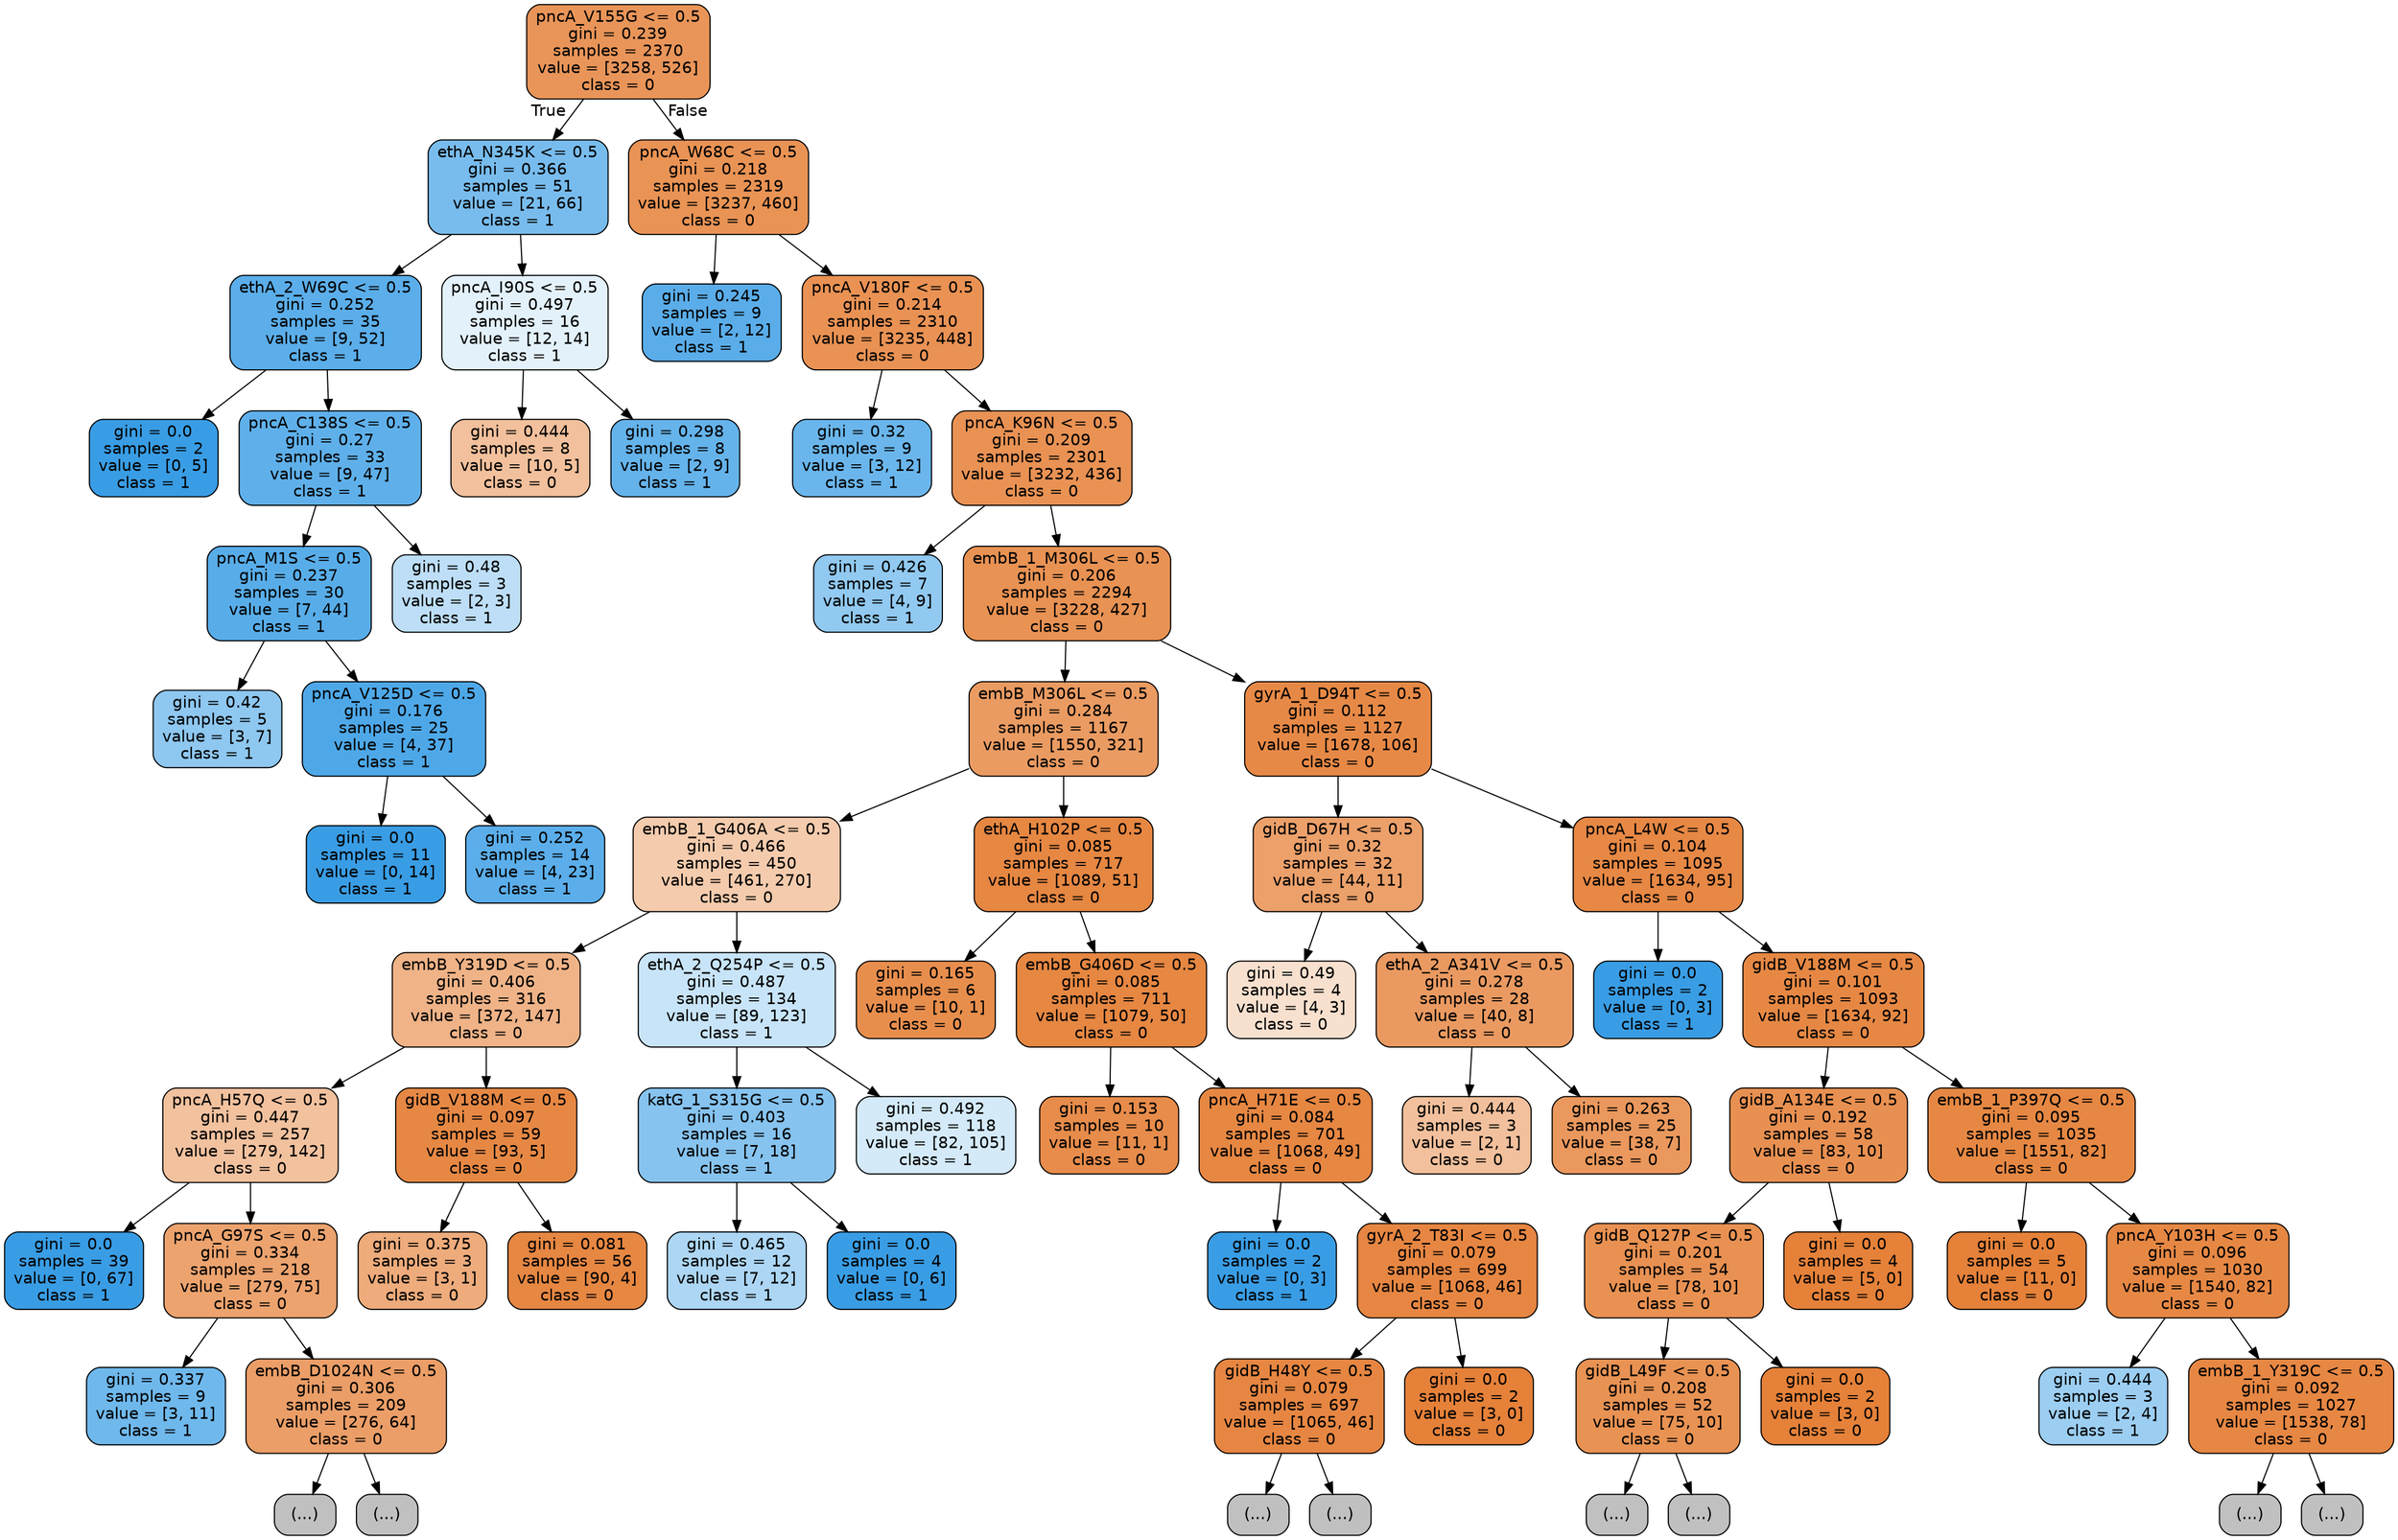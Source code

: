 digraph Tree {
node [shape=box, style="filled, rounded", color="black", fontname="helvetica"] ;
edge [fontname="helvetica"] ;
0 [label="pncA_V155G <= 0.5\ngini = 0.239\nsamples = 2370\nvalue = [3258, 526]\nclass = 0", fillcolor="#e99559"] ;
1 [label="ethA_N345K <= 0.5\ngini = 0.366\nsamples = 51\nvalue = [21, 66]\nclass = 1", fillcolor="#78bced"] ;
0 -> 1 [labeldistance=2.5, labelangle=45, headlabel="True"] ;
2 [label="ethA_2_W69C <= 0.5\ngini = 0.252\nsamples = 35\nvalue = [9, 52]\nclass = 1", fillcolor="#5baeea"] ;
1 -> 2 ;
3 [label="gini = 0.0\nsamples = 2\nvalue = [0, 5]\nclass = 1", fillcolor="#399de5"] ;
2 -> 3 ;
4 [label="pncA_C138S <= 0.5\ngini = 0.27\nsamples = 33\nvalue = [9, 47]\nclass = 1", fillcolor="#5fb0ea"] ;
2 -> 4 ;
5 [label="pncA_M1S <= 0.5\ngini = 0.237\nsamples = 30\nvalue = [7, 44]\nclass = 1", fillcolor="#58ade9"] ;
4 -> 5 ;
6 [label="gini = 0.42\nsamples = 5\nvalue = [3, 7]\nclass = 1", fillcolor="#8ec7f0"] ;
5 -> 6 ;
7 [label="pncA_V125D <= 0.5\ngini = 0.176\nsamples = 25\nvalue = [4, 37]\nclass = 1", fillcolor="#4ea8e8"] ;
5 -> 7 ;
8 [label="gini = 0.0\nsamples = 11\nvalue = [0, 14]\nclass = 1", fillcolor="#399de5"] ;
7 -> 8 ;
9 [label="gini = 0.252\nsamples = 14\nvalue = [4, 23]\nclass = 1", fillcolor="#5baeea"] ;
7 -> 9 ;
10 [label="gini = 0.48\nsamples = 3\nvalue = [2, 3]\nclass = 1", fillcolor="#bddef6"] ;
4 -> 10 ;
11 [label="pncA_I90S <= 0.5\ngini = 0.497\nsamples = 16\nvalue = [12, 14]\nclass = 1", fillcolor="#e3f1fb"] ;
1 -> 11 ;
12 [label="gini = 0.444\nsamples = 8\nvalue = [10, 5]\nclass = 0", fillcolor="#f2c09c"] ;
11 -> 12 ;
13 [label="gini = 0.298\nsamples = 8\nvalue = [2, 9]\nclass = 1", fillcolor="#65b3eb"] ;
11 -> 13 ;
14 [label="pncA_W68C <= 0.5\ngini = 0.218\nsamples = 2319\nvalue = [3237, 460]\nclass = 0", fillcolor="#e99355"] ;
0 -> 14 [labeldistance=2.5, labelangle=-45, headlabel="False"] ;
15 [label="gini = 0.245\nsamples = 9\nvalue = [2, 12]\nclass = 1", fillcolor="#5aade9"] ;
14 -> 15 ;
16 [label="pncA_V180F <= 0.5\ngini = 0.214\nsamples = 2310\nvalue = [3235, 448]\nclass = 0", fillcolor="#e99254"] ;
14 -> 16 ;
17 [label="gini = 0.32\nsamples = 9\nvalue = [3, 12]\nclass = 1", fillcolor="#6ab6ec"] ;
16 -> 17 ;
18 [label="pncA_K96N <= 0.5\ngini = 0.209\nsamples = 2301\nvalue = [3232, 436]\nclass = 0", fillcolor="#e99254"] ;
16 -> 18 ;
19 [label="gini = 0.426\nsamples = 7\nvalue = [4, 9]\nclass = 1", fillcolor="#91c9f1"] ;
18 -> 19 ;
20 [label="embB_1_M306L <= 0.5\ngini = 0.206\nsamples = 2294\nvalue = [3228, 427]\nclass = 0", fillcolor="#e89253"] ;
18 -> 20 ;
21 [label="embB_M306L <= 0.5\ngini = 0.284\nsamples = 1167\nvalue = [1550, 321]\nclass = 0", fillcolor="#ea9b62"] ;
20 -> 21 ;
22 [label="embB_1_G406A <= 0.5\ngini = 0.466\nsamples = 450\nvalue = [461, 270]\nclass = 0", fillcolor="#f4cbad"] ;
21 -> 22 ;
23 [label="embB_Y319D <= 0.5\ngini = 0.406\nsamples = 316\nvalue = [372, 147]\nclass = 0", fillcolor="#efb387"] ;
22 -> 23 ;
24 [label="pncA_H57Q <= 0.5\ngini = 0.447\nsamples = 257\nvalue = [279, 142]\nclass = 0", fillcolor="#f2c19e"] ;
23 -> 24 ;
25 [label="gini = 0.0\nsamples = 39\nvalue = [0, 67]\nclass = 1", fillcolor="#399de5"] ;
24 -> 25 ;
26 [label="pncA_G97S <= 0.5\ngini = 0.334\nsamples = 218\nvalue = [279, 75]\nclass = 0", fillcolor="#eca36e"] ;
24 -> 26 ;
27 [label="gini = 0.337\nsamples = 9\nvalue = [3, 11]\nclass = 1", fillcolor="#6fb8ec"] ;
26 -> 27 ;
28 [label="embB_D1024N <= 0.5\ngini = 0.306\nsamples = 209\nvalue = [276, 64]\nclass = 0", fillcolor="#eb9e67"] ;
26 -> 28 ;
29 [label="(...)", fillcolor="#C0C0C0"] ;
28 -> 29 ;
36 [label="(...)", fillcolor="#C0C0C0"] ;
28 -> 36 ;
43 [label="gidB_V188M <= 0.5\ngini = 0.097\nsamples = 59\nvalue = [93, 5]\nclass = 0", fillcolor="#e68844"] ;
23 -> 43 ;
44 [label="gini = 0.375\nsamples = 3\nvalue = [3, 1]\nclass = 0", fillcolor="#eeab7b"] ;
43 -> 44 ;
45 [label="gini = 0.081\nsamples = 56\nvalue = [90, 4]\nclass = 0", fillcolor="#e68742"] ;
43 -> 45 ;
46 [label="ethA_2_Q254P <= 0.5\ngini = 0.487\nsamples = 134\nvalue = [89, 123]\nclass = 1", fillcolor="#c8e4f8"] ;
22 -> 46 ;
47 [label="katG_1_S315G <= 0.5\ngini = 0.403\nsamples = 16\nvalue = [7, 18]\nclass = 1", fillcolor="#86c3ef"] ;
46 -> 47 ;
48 [label="gini = 0.465\nsamples = 12\nvalue = [7, 12]\nclass = 1", fillcolor="#acd6f4"] ;
47 -> 48 ;
49 [label="gini = 0.0\nsamples = 4\nvalue = [0, 6]\nclass = 1", fillcolor="#399de5"] ;
47 -> 49 ;
50 [label="gini = 0.492\nsamples = 118\nvalue = [82, 105]\nclass = 1", fillcolor="#d4eaf9"] ;
46 -> 50 ;
51 [label="ethA_H102P <= 0.5\ngini = 0.085\nsamples = 717\nvalue = [1089, 51]\nclass = 0", fillcolor="#e68742"] ;
21 -> 51 ;
52 [label="gini = 0.165\nsamples = 6\nvalue = [10, 1]\nclass = 0", fillcolor="#e88e4d"] ;
51 -> 52 ;
53 [label="embB_G406D <= 0.5\ngini = 0.085\nsamples = 711\nvalue = [1079, 50]\nclass = 0", fillcolor="#e68742"] ;
51 -> 53 ;
54 [label="gini = 0.153\nsamples = 10\nvalue = [11, 1]\nclass = 0", fillcolor="#e78c4b"] ;
53 -> 54 ;
55 [label="pncA_H71E <= 0.5\ngini = 0.084\nsamples = 701\nvalue = [1068, 49]\nclass = 0", fillcolor="#e68742"] ;
53 -> 55 ;
56 [label="gini = 0.0\nsamples = 2\nvalue = [0, 3]\nclass = 1", fillcolor="#399de5"] ;
55 -> 56 ;
57 [label="gyrA_2_T83I <= 0.5\ngini = 0.079\nsamples = 699\nvalue = [1068, 46]\nclass = 0", fillcolor="#e68642"] ;
55 -> 57 ;
58 [label="gidB_H48Y <= 0.5\ngini = 0.079\nsamples = 697\nvalue = [1065, 46]\nclass = 0", fillcolor="#e68642"] ;
57 -> 58 ;
59 [label="(...)", fillcolor="#C0C0C0"] ;
58 -> 59 ;
60 [label="(...)", fillcolor="#C0C0C0"] ;
58 -> 60 ;
67 [label="gini = 0.0\nsamples = 2\nvalue = [3, 0]\nclass = 0", fillcolor="#e58139"] ;
57 -> 67 ;
68 [label="gyrA_1_D94T <= 0.5\ngini = 0.112\nsamples = 1127\nvalue = [1678, 106]\nclass = 0", fillcolor="#e78946"] ;
20 -> 68 ;
69 [label="gidB_D67H <= 0.5\ngini = 0.32\nsamples = 32\nvalue = [44, 11]\nclass = 0", fillcolor="#eca06a"] ;
68 -> 69 ;
70 [label="gini = 0.49\nsamples = 4\nvalue = [4, 3]\nclass = 0", fillcolor="#f8e0ce"] ;
69 -> 70 ;
71 [label="ethA_2_A341V <= 0.5\ngini = 0.278\nsamples = 28\nvalue = [40, 8]\nclass = 0", fillcolor="#ea9a61"] ;
69 -> 71 ;
72 [label="gini = 0.444\nsamples = 3\nvalue = [2, 1]\nclass = 0", fillcolor="#f2c09c"] ;
71 -> 72 ;
73 [label="gini = 0.263\nsamples = 25\nvalue = [38, 7]\nclass = 0", fillcolor="#ea985d"] ;
71 -> 73 ;
74 [label="pncA_L4W <= 0.5\ngini = 0.104\nsamples = 1095\nvalue = [1634, 95]\nclass = 0", fillcolor="#e78845"] ;
68 -> 74 ;
75 [label="gini = 0.0\nsamples = 2\nvalue = [0, 3]\nclass = 1", fillcolor="#399de5"] ;
74 -> 75 ;
76 [label="gidB_V188M <= 0.5\ngini = 0.101\nsamples = 1093\nvalue = [1634, 92]\nclass = 0", fillcolor="#e68844"] ;
74 -> 76 ;
77 [label="gidB_A134E <= 0.5\ngini = 0.192\nsamples = 58\nvalue = [83, 10]\nclass = 0", fillcolor="#e89051"] ;
76 -> 77 ;
78 [label="gidB_Q127P <= 0.5\ngini = 0.201\nsamples = 54\nvalue = [78, 10]\nclass = 0", fillcolor="#e89152"] ;
77 -> 78 ;
79 [label="gidB_L49F <= 0.5\ngini = 0.208\nsamples = 52\nvalue = [75, 10]\nclass = 0", fillcolor="#e89253"] ;
78 -> 79 ;
80 [label="(...)", fillcolor="#C0C0C0"] ;
79 -> 80 ;
81 [label="(...)", fillcolor="#C0C0C0"] ;
79 -> 81 ;
84 [label="gini = 0.0\nsamples = 2\nvalue = [3, 0]\nclass = 0", fillcolor="#e58139"] ;
78 -> 84 ;
85 [label="gini = 0.0\nsamples = 4\nvalue = [5, 0]\nclass = 0", fillcolor="#e58139"] ;
77 -> 85 ;
86 [label="embB_1_P397Q <= 0.5\ngini = 0.095\nsamples = 1035\nvalue = [1551, 82]\nclass = 0", fillcolor="#e68843"] ;
76 -> 86 ;
87 [label="gini = 0.0\nsamples = 5\nvalue = [11, 0]\nclass = 0", fillcolor="#e58139"] ;
86 -> 87 ;
88 [label="pncA_Y103H <= 0.5\ngini = 0.096\nsamples = 1030\nvalue = [1540, 82]\nclass = 0", fillcolor="#e68844"] ;
86 -> 88 ;
89 [label="gini = 0.444\nsamples = 3\nvalue = [2, 4]\nclass = 1", fillcolor="#9ccef2"] ;
88 -> 89 ;
90 [label="embB_1_Y319C <= 0.5\ngini = 0.092\nsamples = 1027\nvalue = [1538, 78]\nclass = 0", fillcolor="#e68743"] ;
88 -> 90 ;
91 [label="(...)", fillcolor="#C0C0C0"] ;
90 -> 91 ;
92 [label="(...)", fillcolor="#C0C0C0"] ;
90 -> 92 ;
}